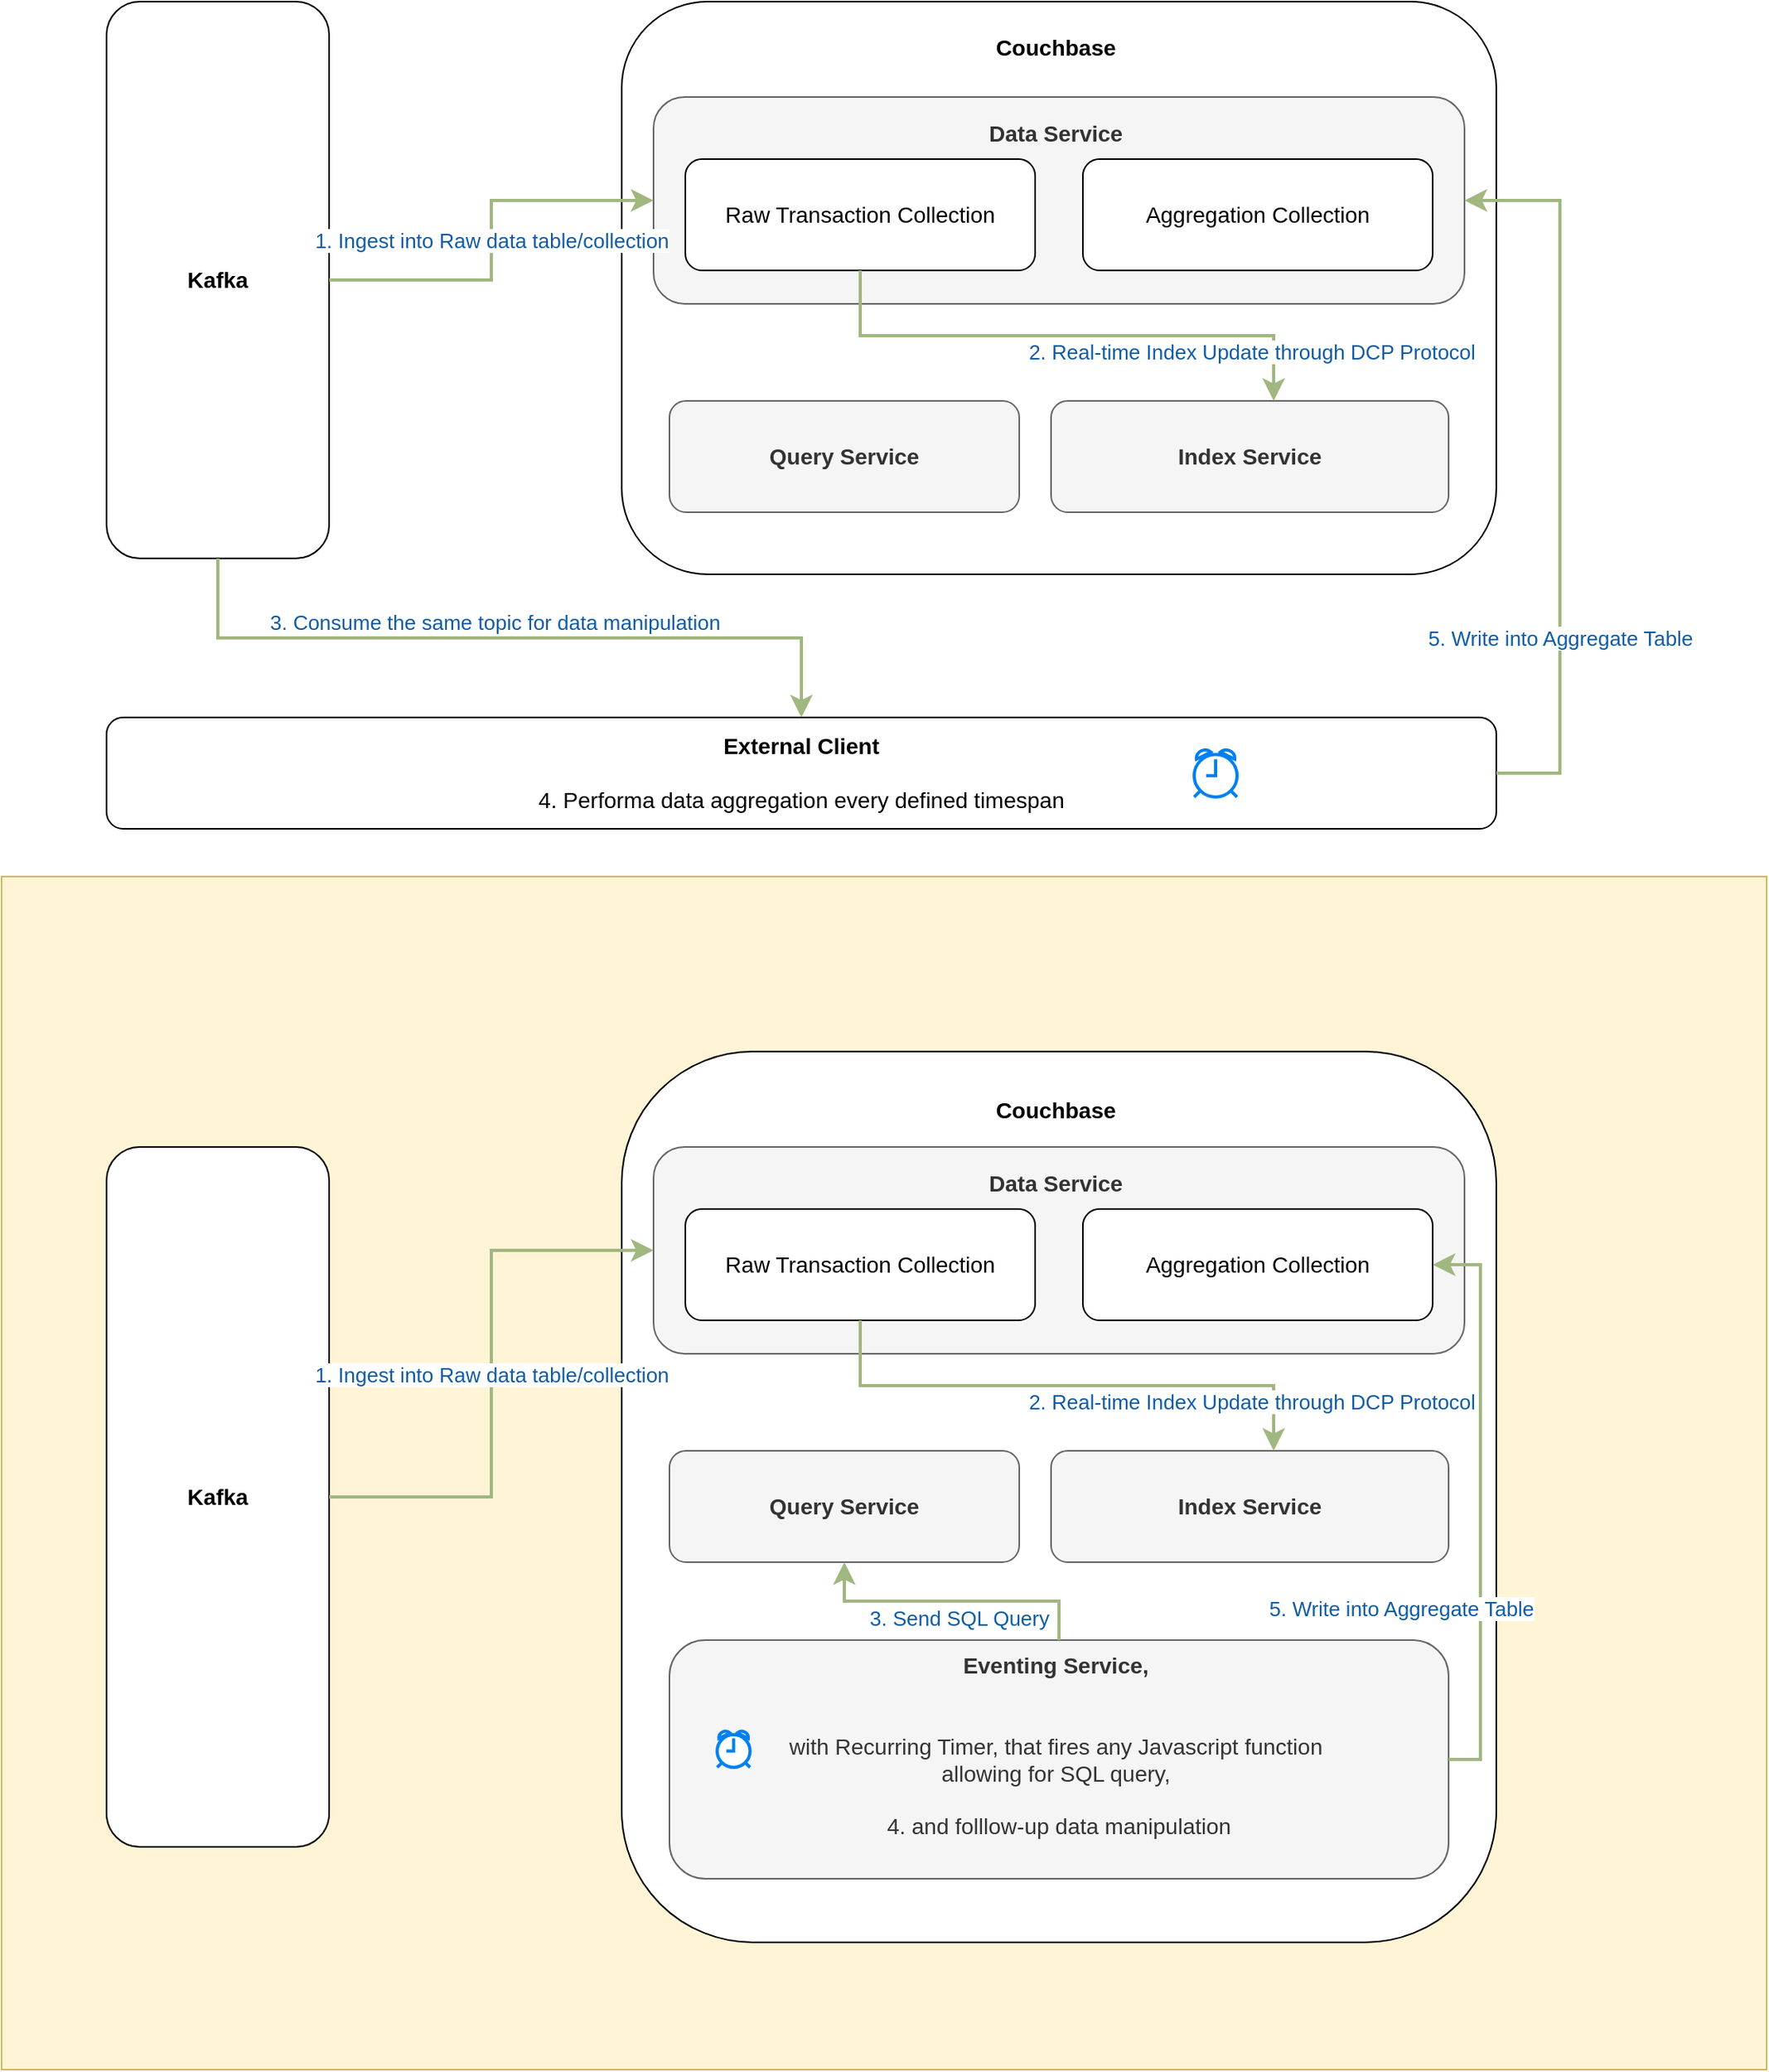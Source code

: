 <mxfile version="24.5.3" type="device">
  <diagram name="Page-1" id="rw9qFz4UM-jr180IF00C">
    <mxGraphModel dx="1420" dy="1010" grid="1" gridSize="10" guides="1" tooltips="1" connect="1" arrows="1" fold="1" page="1" pageScale="1" pageWidth="827" pageHeight="1169" math="0" shadow="0">
      <root>
        <mxCell id="0" />
        <mxCell id="1" parent="0" />
        <mxCell id="x1S8cov170RLz0xZrkBC-2" value="" style="rounded=0;whiteSpace=wrap;html=1;fillColor=#fff2cc;strokeColor=#d6b656;fillOpacity=80;" parent="1" vertex="1">
          <mxGeometry x="40" y="790" width="1110" height="750" as="geometry" />
        </mxCell>
        <mxCell id="b3sm40H3Qun0ctb6ZGWg-4" value="Kafka" style="rounded=1;whiteSpace=wrap;html=1;fontSize=14;fontStyle=1" parent="1" vertex="1">
          <mxGeometry x="106" y="240" width="140" height="350" as="geometry" />
        </mxCell>
        <mxCell id="b3sm40H3Qun0ctb6ZGWg-5" value="&lt;b&gt;Couchbase&amp;nbsp;&lt;/b&gt;&lt;div style=&quot;font-size: 14px;&quot;&gt;&lt;b&gt;&lt;br style=&quot;font-size: 14px;&quot;&gt;&lt;/b&gt;&lt;/div&gt;&lt;div style=&quot;font-size: 14px;&quot;&gt;&lt;b&gt;&lt;br style=&quot;font-size: 14px;&quot;&gt;&lt;/b&gt;&lt;/div&gt;&lt;div style=&quot;font-size: 14px;&quot;&gt;&lt;b&gt;&lt;br style=&quot;font-size: 14px;&quot;&gt;&lt;/b&gt;&lt;/div&gt;&lt;div style=&quot;font-size: 14px;&quot;&gt;&lt;b&gt;&lt;br style=&quot;font-size: 14px;&quot;&gt;&lt;/b&gt;&lt;/div&gt;&lt;div style=&quot;font-size: 14px;&quot;&gt;&lt;b&gt;&lt;br style=&quot;font-size: 14px;&quot;&gt;&lt;/b&gt;&lt;/div&gt;&lt;div style=&quot;font-size: 14px;&quot;&gt;&lt;b&gt;&lt;br style=&quot;font-size: 14px;&quot;&gt;&lt;/b&gt;&lt;/div&gt;&lt;div style=&quot;font-size: 14px;&quot;&gt;&lt;b&gt;&lt;br style=&quot;font-size: 14px;&quot;&gt;&lt;/b&gt;&lt;/div&gt;&lt;div style=&quot;font-size: 14px;&quot;&gt;&lt;b&gt;&lt;br style=&quot;font-size: 14px;&quot;&gt;&lt;/b&gt;&lt;/div&gt;&lt;div style=&quot;font-size: 14px;&quot;&gt;&lt;b&gt;&lt;br style=&quot;font-size: 14px;&quot;&gt;&lt;/b&gt;&lt;/div&gt;&lt;div style=&quot;font-size: 14px;&quot;&gt;&lt;b&gt;&lt;br style=&quot;font-size: 14px;&quot;&gt;&lt;/b&gt;&lt;/div&gt;&lt;div style=&quot;font-size: 14px;&quot;&gt;&lt;b&gt;&lt;br style=&quot;font-size: 14px;&quot;&gt;&lt;/b&gt;&lt;/div&gt;&lt;div style=&quot;font-size: 14px;&quot;&gt;&lt;b&gt;&lt;br style=&quot;font-size: 14px;&quot;&gt;&lt;/b&gt;&lt;/div&gt;&lt;div style=&quot;font-size: 14px;&quot;&gt;&lt;b&gt;&lt;br style=&quot;font-size: 14px;&quot;&gt;&lt;/b&gt;&lt;/div&gt;&lt;div style=&quot;font-size: 14px;&quot;&gt;&lt;b&gt;&lt;br style=&quot;font-size: 14px;&quot;&gt;&lt;/b&gt;&lt;/div&gt;&lt;div style=&quot;font-size: 14px;&quot;&gt;&lt;b&gt;&lt;br style=&quot;font-size: 14px;&quot;&gt;&lt;/b&gt;&lt;/div&gt;&lt;div style=&quot;font-size: 14px;&quot;&gt;&lt;b&gt;&lt;br style=&quot;font-size: 14px;&quot;&gt;&lt;/b&gt;&lt;/div&gt;&lt;div style=&quot;font-size: 14px;&quot;&gt;&lt;b&gt;&lt;br style=&quot;font-size: 14px;&quot;&gt;&lt;/b&gt;&lt;/div&gt;&lt;div style=&quot;font-size: 14px;&quot;&gt;&lt;br&gt;&lt;/div&gt;" style="rounded=1;whiteSpace=wrap;html=1;fontSize=14;" parent="1" vertex="1">
          <mxGeometry x="430" y="240" width="550" height="360" as="geometry" />
        </mxCell>
        <mxCell id="b3sm40H3Qun0ctb6ZGWg-6" value="&lt;b&gt;Data Service&lt;/b&gt;&lt;b style=&quot;background-color: initial;&quot;&gt;&amp;nbsp;&lt;/b&gt;&lt;div style=&quot;font-size: 14px;&quot;&gt;&lt;div style=&quot;font-size: 14px;&quot;&gt;&lt;b&gt;&lt;br style=&quot;font-size: 14px;&quot;&gt;&lt;/b&gt;&lt;/div&gt;&lt;div style=&quot;font-size: 14px;&quot;&gt;&lt;b&gt;&lt;br style=&quot;font-size: 14px;&quot;&gt;&lt;/b&gt;&lt;/div&gt;&lt;div style=&quot;font-size: 14px;&quot;&gt;&lt;b&gt;&lt;br style=&quot;font-size: 14px;&quot;&gt;&lt;/b&gt;&lt;/div&gt;&lt;/div&gt;&lt;div style=&quot;font-size: 14px;&quot;&gt;&lt;b&gt;&lt;br&gt;&lt;/b&gt;&lt;/div&gt;&lt;div style=&quot;font-size: 14px;&quot;&gt;&lt;br&gt;&lt;/div&gt;" style="rounded=1;whiteSpace=wrap;html=1;fontSize=14;fillColor=#f5f5f5;fontColor=#333333;strokeColor=#666666;" parent="1" vertex="1">
          <mxGeometry x="450" y="300" width="510" height="130" as="geometry" />
        </mxCell>
        <mxCell id="b3sm40H3Qun0ctb6ZGWg-7" value="Query Service" style="rounded=1;whiteSpace=wrap;html=1;fontSize=14;fontStyle=1;fillColor=#f5f5f5;fontColor=#333333;strokeColor=#666666;" parent="1" vertex="1">
          <mxGeometry x="460" y="491" width="220" height="70" as="geometry" />
        </mxCell>
        <mxCell id="b3sm40H3Qun0ctb6ZGWg-8" value="Index Service" style="rounded=1;whiteSpace=wrap;html=1;fontSize=14;fontStyle=1;fillColor=#f5f5f5;fontColor=#333333;strokeColor=#666666;" parent="1" vertex="1">
          <mxGeometry x="700" y="491" width="250" height="70" as="geometry" />
        </mxCell>
        <mxCell id="b3sm40H3Qun0ctb6ZGWg-10" value="1. Ingest into Raw data table/collection" style="edgeStyle=elbowEdgeStyle;elbow=horizontal;endArrow=classic;html=1;curved=0;rounded=0;endSize=8;startSize=8;exitX=1;exitY=0.5;exitDx=0;exitDy=0;entryX=0;entryY=0.5;entryDx=0;entryDy=0;strokeWidth=2;fontSize=13;fillColor=#f8cecc;strokeColor=#a1b780;fontColor=#105ca2;" parent="1" source="b3sm40H3Qun0ctb6ZGWg-4" target="b3sm40H3Qun0ctb6ZGWg-6" edge="1">
          <mxGeometry width="50" height="50" relative="1" as="geometry">
            <mxPoint x="390" y="520" as="sourcePoint" />
            <mxPoint x="440" y="470" as="targetPoint" />
            <mxPoint as="offset" />
          </mxGeometry>
        </mxCell>
        <mxCell id="b3sm40H3Qun0ctb6ZGWg-11" value="Raw Transaction Collection" style="rounded=1;whiteSpace=wrap;html=1;fontSize=14;" parent="1" vertex="1">
          <mxGeometry x="470" y="339" width="220" height="70" as="geometry" />
        </mxCell>
        <mxCell id="b3sm40H3Qun0ctb6ZGWg-12" value="Aggregation Collection" style="rounded=1;whiteSpace=wrap;html=1;fontSize=14;" parent="1" vertex="1">
          <mxGeometry x="720" y="339" width="220" height="70" as="geometry" />
        </mxCell>
        <mxCell id="b3sm40H3Qun0ctb6ZGWg-15" value="2. Real-time Index Update through DCP Protocol" style="edgeStyle=elbowEdgeStyle;elbow=vertical;endArrow=classic;html=1;curved=0;rounded=0;endSize=8;startSize=8;exitX=0.5;exitY=1;exitDx=0;exitDy=0;entryX=0.56;entryY=0;entryDx=0;entryDy=0;entryPerimeter=0;strokeWidth=2;fontSize=13;fillColor=#f8cecc;strokeColor=#a1b780;fontColor=#105ca2;" parent="1" source="b3sm40H3Qun0ctb6ZGWg-11" target="b3sm40H3Qun0ctb6ZGWg-8" edge="1">
          <mxGeometry x="0.676" y="-10" width="50" height="50" relative="1" as="geometry">
            <mxPoint x="390" y="520" as="sourcePoint" />
            <mxPoint x="440" y="470" as="targetPoint" />
            <mxPoint as="offset" />
          </mxGeometry>
        </mxCell>
        <mxCell id="b3sm40H3Qun0ctb6ZGWg-16" value="&lt;b&gt;External Client&lt;/b&gt;&lt;div style=&quot;font-size: 14px;&quot;&gt;&lt;br style=&quot;font-size: 14px;&quot;&gt;&lt;/div&gt;&lt;div style=&quot;font-size: 14px;&quot;&gt;4. Performa data aggregation every defined timespan&lt;/div&gt;" style="rounded=1;whiteSpace=wrap;html=1;fontSize=14;" parent="1" vertex="1">
          <mxGeometry x="106" y="690" width="874" height="70" as="geometry" />
        </mxCell>
        <mxCell id="b3sm40H3Qun0ctb6ZGWg-18" value="3. Consume the same topic for data manipulation" style="edgeStyle=elbowEdgeStyle;elbow=vertical;endArrow=classic;html=1;curved=0;rounded=0;endSize=8;startSize=8;exitX=0.5;exitY=1;exitDx=0;exitDy=0;strokeWidth=2;fontSize=13;fillColor=#f8cecc;strokeColor=#a1b780;fontColor=#105ca2;" parent="1" source="b3sm40H3Qun0ctb6ZGWg-4" target="b3sm40H3Qun0ctb6ZGWg-16" edge="1">
          <mxGeometry x="-0.041" y="10" width="50" height="50" relative="1" as="geometry">
            <mxPoint x="390" y="520" as="sourcePoint" />
            <mxPoint x="440" y="470" as="targetPoint" />
            <mxPoint as="offset" />
          </mxGeometry>
        </mxCell>
        <mxCell id="b3sm40H3Qun0ctb6ZGWg-21" value="5. Write into Aggregate Table" style="edgeStyle=elbowEdgeStyle;elbow=horizontal;endArrow=classic;html=1;curved=0;rounded=0;endSize=8;startSize=8;exitX=1;exitY=0.5;exitDx=0;exitDy=0;entryX=1;entryY=0.5;entryDx=0;entryDy=0;strokeWidth=2;fontSize=13;fillColor=#f8cecc;strokeColor=#a1b780;fontColor=#105ca2;" parent="1" source="b3sm40H3Qun0ctb6ZGWg-16" target="b3sm40H3Qun0ctb6ZGWg-6" edge="1">
          <mxGeometry x="-0.457" width="50" height="50" relative="1" as="geometry">
            <mxPoint x="390" y="520" as="sourcePoint" />
            <mxPoint x="440" y="470" as="targetPoint" />
            <Array as="points">
              <mxPoint x="1020" y="550" />
            </Array>
            <mxPoint as="offset" />
          </mxGeometry>
        </mxCell>
        <mxCell id="b3sm40H3Qun0ctb6ZGWg-22" value="Kafka" style="rounded=1;whiteSpace=wrap;html=1;fontSize=14;fontStyle=1" parent="1" vertex="1">
          <mxGeometry x="106" y="960" width="140" height="440" as="geometry" />
        </mxCell>
        <mxCell id="b3sm40H3Qun0ctb6ZGWg-23" value="&lt;b&gt;Couchbase&amp;nbsp;&lt;/b&gt;&lt;div style=&quot;font-size: 14px;&quot;&gt;&lt;b&gt;&lt;br style=&quot;font-size: 14px;&quot;&gt;&lt;/b&gt;&lt;/div&gt;&lt;div style=&quot;font-size: 14px;&quot;&gt;&lt;b&gt;&lt;br style=&quot;font-size: 14px;&quot;&gt;&lt;/b&gt;&lt;/div&gt;&lt;div style=&quot;font-size: 14px;&quot;&gt;&lt;b&gt;&lt;br style=&quot;font-size: 14px;&quot;&gt;&lt;/b&gt;&lt;/div&gt;&lt;div style=&quot;font-size: 14px;&quot;&gt;&lt;b&gt;&lt;br style=&quot;font-size: 14px;&quot;&gt;&lt;/b&gt;&lt;/div&gt;&lt;div style=&quot;font-size: 14px;&quot;&gt;&lt;b&gt;&lt;br style=&quot;font-size: 14px;&quot;&gt;&lt;/b&gt;&lt;/div&gt;&lt;div style=&quot;font-size: 14px;&quot;&gt;&lt;b&gt;&lt;br style=&quot;font-size: 14px;&quot;&gt;&lt;/b&gt;&lt;/div&gt;&lt;div style=&quot;font-size: 14px;&quot;&gt;&lt;b&gt;&lt;br style=&quot;font-size: 14px;&quot;&gt;&lt;/b&gt;&lt;/div&gt;&lt;div style=&quot;font-size: 14px;&quot;&gt;&lt;b&gt;&lt;br style=&quot;font-size: 14px;&quot;&gt;&lt;/b&gt;&lt;/div&gt;&lt;div style=&quot;font-size: 14px;&quot;&gt;&lt;b&gt;&lt;br style=&quot;font-size: 14px;&quot;&gt;&lt;/b&gt;&lt;/div&gt;&lt;div style=&quot;font-size: 14px;&quot;&gt;&lt;b&gt;&lt;br style=&quot;font-size: 14px;&quot;&gt;&lt;/b&gt;&lt;/div&gt;&lt;div style=&quot;font-size: 14px;&quot;&gt;&lt;b&gt;&lt;br style=&quot;font-size: 14px;&quot;&gt;&lt;/b&gt;&lt;/div&gt;&lt;div style=&quot;font-size: 14px;&quot;&gt;&lt;b&gt;&lt;br style=&quot;font-size: 14px;&quot;&gt;&lt;/b&gt;&lt;/div&gt;&lt;div style=&quot;font-size: 14px;&quot;&gt;&lt;b&gt;&lt;br style=&quot;font-size: 14px;&quot;&gt;&lt;/b&gt;&lt;/div&gt;&lt;div style=&quot;font-size: 14px;&quot;&gt;&lt;b&gt;&lt;br style=&quot;font-size: 14px;&quot;&gt;&lt;/b&gt;&lt;/div&gt;&lt;div style=&quot;font-size: 14px;&quot;&gt;&lt;b&gt;&lt;br style=&quot;font-size: 14px;&quot;&gt;&lt;/b&gt;&lt;/div&gt;&lt;div style=&quot;font-size: 14px;&quot;&gt;&lt;b&gt;&lt;br style=&quot;font-size: 14px;&quot;&gt;&lt;/b&gt;&lt;/div&gt;&lt;div style=&quot;font-size: 14px;&quot;&gt;&lt;b&gt;&lt;br style=&quot;font-size: 14px;&quot;&gt;&lt;/b&gt;&lt;/div&gt;&lt;div style=&quot;font-size: 14px;&quot;&gt;&lt;br&gt;&lt;/div&gt;&lt;div style=&quot;font-size: 14px;&quot;&gt;&lt;br&gt;&lt;/div&gt;&lt;div style=&quot;font-size: 14px;&quot;&gt;&lt;br&gt;&lt;/div&gt;&lt;div style=&quot;font-size: 14px;&quot;&gt;&lt;br&gt;&lt;/div&gt;&lt;div style=&quot;font-size: 14px;&quot;&gt;&lt;br&gt;&lt;/div&gt;&lt;div style=&quot;font-size: 14px;&quot;&gt;&lt;br&gt;&lt;/div&gt;&lt;div style=&quot;font-size: 14px;&quot;&gt;&lt;br&gt;&lt;/div&gt;&lt;div style=&quot;font-size: 14px;&quot;&gt;&lt;br&gt;&lt;/div&gt;&lt;div style=&quot;font-size: 14px;&quot;&gt;&lt;br&gt;&lt;/div&gt;&lt;div style=&quot;font-size: 14px;&quot;&gt;&lt;br&gt;&lt;/div&gt;&lt;div style=&quot;font-size: 14px;&quot;&gt;&lt;br&gt;&lt;/div&gt;&lt;div style=&quot;font-size: 14px;&quot;&gt;&lt;br&gt;&lt;/div&gt;" style="rounded=1;whiteSpace=wrap;html=1;fontSize=14;" parent="1" vertex="1">
          <mxGeometry x="430" y="900" width="550" height="560" as="geometry" />
        </mxCell>
        <mxCell id="b3sm40H3Qun0ctb6ZGWg-24" value="&lt;b&gt;Data Service&lt;/b&gt;&lt;b style=&quot;background-color: initial;&quot;&gt;&amp;nbsp;&lt;/b&gt;&lt;div style=&quot;font-size: 14px;&quot;&gt;&lt;div style=&quot;font-size: 14px;&quot;&gt;&lt;b&gt;&lt;br style=&quot;font-size: 14px;&quot;&gt;&lt;/b&gt;&lt;/div&gt;&lt;div style=&quot;font-size: 14px;&quot;&gt;&lt;b&gt;&lt;br style=&quot;font-size: 14px;&quot;&gt;&lt;/b&gt;&lt;/div&gt;&lt;div style=&quot;font-size: 14px;&quot;&gt;&lt;b&gt;&lt;br style=&quot;font-size: 14px;&quot;&gt;&lt;/b&gt;&lt;/div&gt;&lt;/div&gt;&lt;div style=&quot;font-size: 14px;&quot;&gt;&lt;b&gt;&lt;br&gt;&lt;/b&gt;&lt;/div&gt;&lt;div style=&quot;font-size: 14px;&quot;&gt;&lt;br&gt;&lt;/div&gt;" style="rounded=1;whiteSpace=wrap;html=1;fontSize=14;fillColor=#f5f5f5;fontColor=#333333;strokeColor=#666666;" parent="1" vertex="1">
          <mxGeometry x="450" y="960" width="510" height="130" as="geometry" />
        </mxCell>
        <mxCell id="b3sm40H3Qun0ctb6ZGWg-25" value="Query Service" style="rounded=1;whiteSpace=wrap;html=1;fontSize=14;fontStyle=1;fillColor=#f5f5f5;fontColor=#333333;strokeColor=#666666;" parent="1" vertex="1">
          <mxGeometry x="460" y="1151" width="220" height="70" as="geometry" />
        </mxCell>
        <mxCell id="b3sm40H3Qun0ctb6ZGWg-26" value="Index Service" style="rounded=1;whiteSpace=wrap;html=1;fontSize=14;fontStyle=1;fillColor=#f5f5f5;fontColor=#333333;strokeColor=#666666;" parent="1" vertex="1">
          <mxGeometry x="700" y="1151" width="250" height="70" as="geometry" />
        </mxCell>
        <mxCell id="b3sm40H3Qun0ctb6ZGWg-27" value="1. Ingest into Raw data table/collection" style="edgeStyle=elbowEdgeStyle;elbow=horizontal;endArrow=classic;html=1;curved=0;rounded=0;endSize=8;startSize=8;exitX=1;exitY=0.5;exitDx=0;exitDy=0;entryX=0;entryY=0.5;entryDx=0;entryDy=0;strokeWidth=2;fontSize=13;fillColor=#f8cecc;strokeColor=#a1b780;fontColor=#105ca2;" parent="1" source="b3sm40H3Qun0ctb6ZGWg-22" target="b3sm40H3Qun0ctb6ZGWg-24" edge="1">
          <mxGeometry width="50" height="50" relative="1" as="geometry">
            <mxPoint x="390" y="1180" as="sourcePoint" />
            <mxPoint x="440" y="1130" as="targetPoint" />
            <mxPoint as="offset" />
          </mxGeometry>
        </mxCell>
        <mxCell id="b3sm40H3Qun0ctb6ZGWg-28" value="Raw Transaction Collection" style="rounded=1;whiteSpace=wrap;html=1;fontSize=14;" parent="1" vertex="1">
          <mxGeometry x="470" y="999" width="220" height="70" as="geometry" />
        </mxCell>
        <mxCell id="b3sm40H3Qun0ctb6ZGWg-29" value="Aggregation Collection" style="rounded=1;whiteSpace=wrap;html=1;fontSize=14;" parent="1" vertex="1">
          <mxGeometry x="720" y="999" width="220" height="70" as="geometry" />
        </mxCell>
        <mxCell id="b3sm40H3Qun0ctb6ZGWg-30" value="2. Real-time Index Update through DCP Protocol" style="edgeStyle=elbowEdgeStyle;elbow=vertical;endArrow=classic;html=1;curved=0;rounded=0;endSize=8;startSize=8;exitX=0.5;exitY=1;exitDx=0;exitDy=0;entryX=0.56;entryY=0;entryDx=0;entryDy=0;entryPerimeter=0;strokeWidth=2;fontSize=13;fillColor=#f8cecc;strokeColor=#a1b780;fontColor=#105ca2;" parent="1" source="b3sm40H3Qun0ctb6ZGWg-28" target="b3sm40H3Qun0ctb6ZGWg-26" edge="1">
          <mxGeometry x="0.676" y="-10" width="50" height="50" relative="1" as="geometry">
            <mxPoint x="390" y="1180" as="sourcePoint" />
            <mxPoint x="440" y="1130" as="targetPoint" />
            <mxPoint as="offset" />
          </mxGeometry>
        </mxCell>
        <mxCell id="b3sm40H3Qun0ctb6ZGWg-34" value="Eventing Service,&amp;nbsp;&lt;div&gt;&lt;br&gt;&lt;/div&gt;&lt;div&gt;&lt;span style=&quot;font-weight: normal;&quot;&gt;&lt;br&gt;&lt;/span&gt;&lt;/div&gt;&lt;div&gt;&lt;span style=&quot;font-weight: normal;&quot;&gt;with Recurring Timer, that fires any Javascript function&amp;nbsp;&lt;/span&gt;&lt;/div&gt;&lt;div&gt;&lt;span style=&quot;font-weight: normal;&quot;&gt;allowing for SQL query,&amp;nbsp;&lt;/span&gt;&lt;/div&gt;&lt;div&gt;&lt;br&gt;&lt;/div&gt;&lt;div&gt;&lt;span style=&quot;font-weight: 400;&quot;&gt;4. and folllow-up data manipulation&lt;/span&gt;&lt;/div&gt;&lt;div&gt;&lt;br&gt;&lt;/div&gt;" style="rounded=1;whiteSpace=wrap;html=1;fontSize=14;fontStyle=1;fillColor=#f5f5f5;fontColor=#333333;strokeColor=#666666;" parent="1" vertex="1">
          <mxGeometry x="460" y="1270" width="490" height="150" as="geometry" />
        </mxCell>
        <mxCell id="b3sm40H3Qun0ctb6ZGWg-35" value="3. Send SQL Query" style="edgeStyle=elbowEdgeStyle;elbow=vertical;endArrow=classic;html=1;curved=0;rounded=0;endSize=8;startSize=8;exitX=0.5;exitY=0;exitDx=0;exitDy=0;strokeWidth=2;fontSize=13;fillColor=#f8cecc;strokeColor=#a1b780;fontColor=#105ca2;entryX=0.5;entryY=1;entryDx=0;entryDy=0;" parent="1" source="b3sm40H3Qun0ctb6ZGWg-34" target="b3sm40H3Qun0ctb6ZGWg-25" edge="1">
          <mxGeometry x="-0.043" y="10" width="50" height="50" relative="1" as="geometry">
            <mxPoint x="300" y="1350" as="sourcePoint" />
            <mxPoint x="667" y="1450" as="targetPoint" />
            <mxPoint as="offset" />
          </mxGeometry>
        </mxCell>
        <mxCell id="b3sm40H3Qun0ctb6ZGWg-36" value="" style="html=1;verticalLabelPosition=bottom;align=center;labelBackgroundColor=#ffffff;verticalAlign=top;strokeWidth=2;strokeColor=#0080F0;shadow=0;dashed=0;shape=mxgraph.ios7.icons.alarm_clock;" parent="1" vertex="1">
          <mxGeometry x="790" y="710" width="27" height="30" as="geometry" />
        </mxCell>
        <mxCell id="b3sm40H3Qun0ctb6ZGWg-37" value="" style="html=1;verticalLabelPosition=bottom;align=center;labelBackgroundColor=#ffffff;verticalAlign=top;strokeWidth=2;strokeColor=#0080F0;shadow=0;dashed=0;shape=mxgraph.ios7.icons.alarm_clock;" parent="1" vertex="1">
          <mxGeometry x="490" y="1327" width="20.7" height="23" as="geometry" />
        </mxCell>
        <mxCell id="b3sm40H3Qun0ctb6ZGWg-38" value="5. Write into Aggregate Table" style="edgeStyle=elbowEdgeStyle;elbow=horizontal;endArrow=classic;html=1;curved=0;rounded=0;endSize=8;startSize=8;exitX=1;exitY=0.5;exitDx=0;exitDy=0;entryX=1;entryY=0.5;entryDx=0;entryDy=0;strokeWidth=2;fontSize=13;fillColor=#f8cecc;strokeColor=#a1b780;fontColor=#105ca2;" parent="1" source="b3sm40H3Qun0ctb6ZGWg-34" target="b3sm40H3Qun0ctb6ZGWg-29" edge="1">
          <mxGeometry x="-0.363" y="50" width="50" height="50" relative="1" as="geometry">
            <mxPoint x="1020" y="1327" as="sourcePoint" />
            <mxPoint x="1000" y="967" as="targetPoint" />
            <Array as="points">
              <mxPoint x="970" y="1190" />
            </Array>
            <mxPoint as="offset" />
          </mxGeometry>
        </mxCell>
      </root>
    </mxGraphModel>
  </diagram>
</mxfile>
